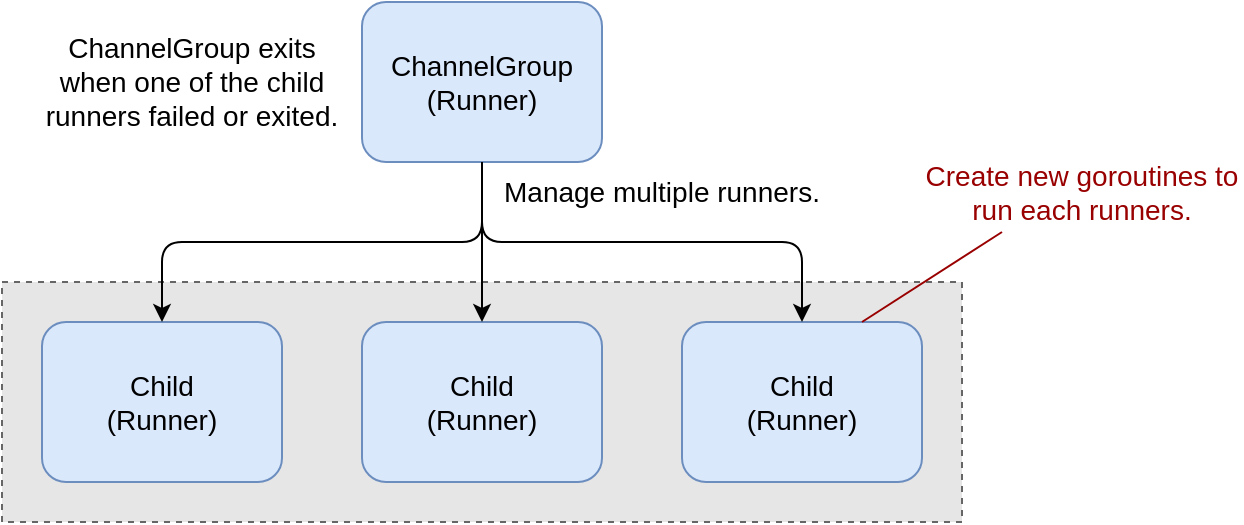 <mxfile>
    <diagram id="pbClgvISly6ZTAEot4hW" name="Page-1">
        <mxGraphModel dx="622" dy="704" grid="1" gridSize="10" guides="1" tooltips="1" connect="1" arrows="1" fold="1" page="1" pageScale="1" pageWidth="850" pageHeight="1100" math="0" shadow="0">
            <root>
                <mxCell id="0"/>
                <mxCell id="1" parent="0"/>
                <mxCell id="10" value="" style="rounded=0;whiteSpace=wrap;html=1;fontSize=14;fillColor=#E6E6E6;dashed=1;strokeColor=#666666;" parent="1" vertex="1">
                    <mxGeometry x="140" y="340" width="480" height="120" as="geometry"/>
                </mxCell>
                <mxCell id="2" value="ChannelGroup&lt;br style=&quot;font-size: 14px;&quot;&gt;(Runner)" style="rounded=1;whiteSpace=wrap;html=1;fontSize=14;fillColor=#dae8fc;strokeColor=#6c8ebf;" parent="1" vertex="1">
                    <mxGeometry x="320" y="200" width="120" height="80" as="geometry"/>
                </mxCell>
                <mxCell id="3" value="Child&lt;br style=&quot;font-size: 14px;&quot;&gt;(Runner)" style="rounded=1;whiteSpace=wrap;html=1;fontSize=14;fillColor=#dae8fc;strokeColor=#6c8ebf;" parent="1" vertex="1">
                    <mxGeometry x="160" y="360" width="120" height="80" as="geometry"/>
                </mxCell>
                <mxCell id="4" value="Child&lt;br style=&quot;border-color: var(--border-color);&quot;&gt;(Runner)" style="rounded=1;whiteSpace=wrap;html=1;fontSize=14;fillColor=#dae8fc;strokeColor=#6c8ebf;" parent="1" vertex="1">
                    <mxGeometry x="320" y="360" width="120" height="80" as="geometry"/>
                </mxCell>
                <mxCell id="5" value="Child&lt;br style=&quot;border-color: var(--border-color);&quot;&gt;(Runner)" style="rounded=1;whiteSpace=wrap;html=1;fontSize=14;fillColor=#dae8fc;strokeColor=#6c8ebf;" parent="1" vertex="1">
                    <mxGeometry x="480" y="360" width="120" height="80" as="geometry"/>
                </mxCell>
                <mxCell id="6" value="" style="endArrow=classic;html=1;fontSize=14;exitX=0.5;exitY=1;exitDx=0;exitDy=0;" parent="1" source="2" target="4" edge="1">
                    <mxGeometry width="50" height="50" relative="1" as="geometry">
                        <mxPoint x="300" y="560" as="sourcePoint"/>
                        <mxPoint x="350" y="510" as="targetPoint"/>
                    </mxGeometry>
                </mxCell>
                <mxCell id="7" value="" style="endArrow=classic;html=1;fontSize=14;exitX=0.5;exitY=1;exitDx=0;exitDy=0;entryX=0.5;entryY=0;entryDx=0;entryDy=0;edgeStyle=orthogonalEdgeStyle;" parent="1" source="2" target="3" edge="1">
                    <mxGeometry width="50" height="50" relative="1" as="geometry">
                        <mxPoint x="390" y="290" as="sourcePoint"/>
                        <mxPoint x="220" y="360" as="targetPoint"/>
                    </mxGeometry>
                </mxCell>
                <mxCell id="8" value="" style="endArrow=classic;html=1;fontSize=14;exitX=0.5;exitY=1;exitDx=0;exitDy=0;edgeStyle=orthogonalEdgeStyle;" parent="1" source="2" target="5" edge="1">
                    <mxGeometry width="50" height="50" relative="1" as="geometry">
                        <mxPoint x="390" y="290.0" as="sourcePoint"/>
                        <mxPoint x="230" y="370.0" as="targetPoint"/>
                    </mxGeometry>
                </mxCell>
                <mxCell id="9" value="Manage multiple runners." style="text;html=1;strokeColor=none;fillColor=none;align=center;verticalAlign=middle;whiteSpace=wrap;rounded=0;fontSize=14;" parent="1" vertex="1">
                    <mxGeometry x="380" y="280" width="180" height="30" as="geometry"/>
                </mxCell>
                <mxCell id="11" value="ChannelGroup exits when one of the child runners failed or exited." style="text;html=1;strokeColor=none;fillColor=none;align=center;verticalAlign=middle;whiteSpace=wrap;rounded=0;fontSize=14;" parent="1" vertex="1">
                    <mxGeometry x="160" y="200" width="150" height="80" as="geometry"/>
                </mxCell>
                <mxCell id="12" value="Create new goroutines to run each runners." style="text;html=1;strokeColor=none;fillColor=none;align=center;verticalAlign=middle;whiteSpace=wrap;rounded=0;fontSize=14;fontColor=#990000;" vertex="1" parent="1">
                    <mxGeometry x="600" y="275" width="160" height="40" as="geometry"/>
                </mxCell>
                <mxCell id="14" value="" style="endArrow=none;html=1;fontSize=14;exitX=0.75;exitY=0;exitDx=0;exitDy=0;entryX=0.25;entryY=1;entryDx=0;entryDy=0;strokeColor=#990000;" edge="1" parent="1" source="5" target="12">
                    <mxGeometry width="50" height="50" relative="1" as="geometry">
                        <mxPoint x="680" y="400" as="sourcePoint"/>
                        <mxPoint x="730" y="350" as="targetPoint"/>
                    </mxGeometry>
                </mxCell>
            </root>
        </mxGraphModel>
    </diagram>
</mxfile>